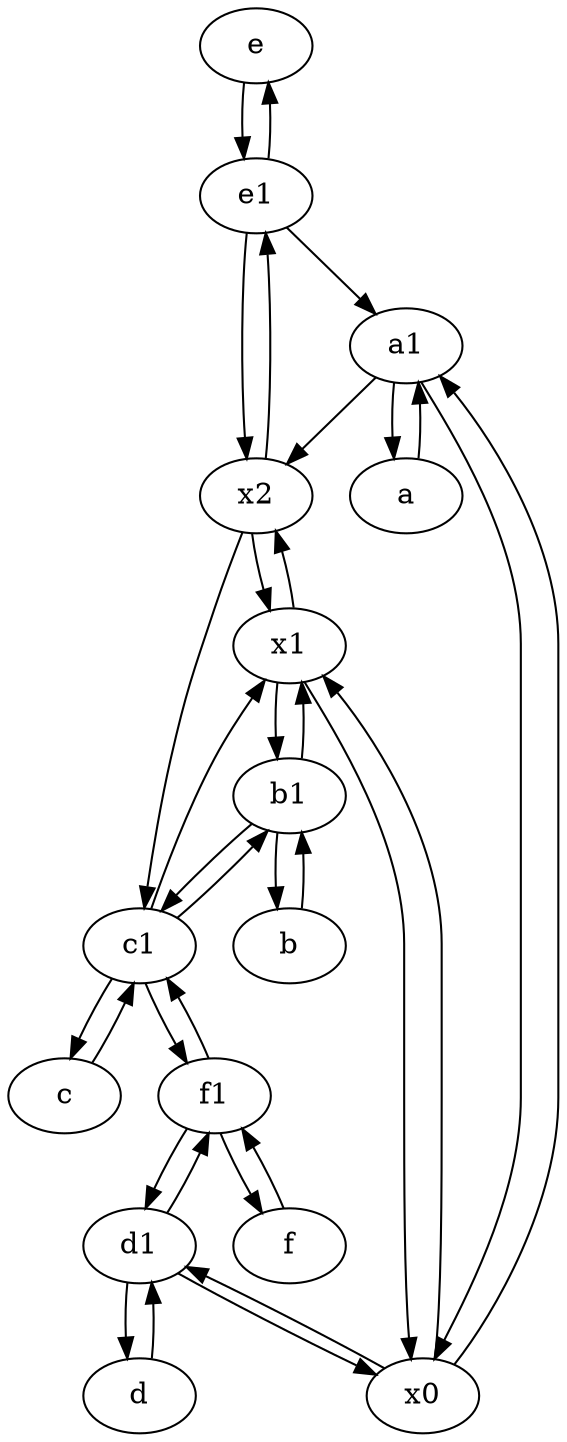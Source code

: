 digraph  {
	e [pos="30,50!"];
	b1 [pos="45,20!"];
	d1 [pos="25,30!"];
	c [pos="20,10!"];
	d [pos="20,30!"];
	x2;
	b [pos="50,20!"];
	f [pos="15,45!"];
	a1 [pos="40,15!"];
	a [pos="40,10!"];
	e1 [pos="25,45!"];
	c1 [pos="30,15!"];
	x0;
	f1;
	x1;
	x0 -> d1;
	d1 -> d;
	x1 -> b1;
	b1 -> x1;
	e1 -> e;
	x1 -> x2;
	x0 -> a1;
	c1 -> c;
	c -> c1;
	e1 -> x2;
	b1 -> c1;
	x0 -> x1;
	x1 -> x0;
	c1 -> x1;
	c1 -> b1;
	d1 -> f1;
	c1 -> f1;
	a -> a1;
	d -> d1;
	a1 -> a;
	a1 -> x2;
	x2 -> c1;
	b -> b1;
	b1 -> b;
	f -> f1;
	e1 -> a1;
	e -> e1;
	x2 -> x1;
	a1 -> x0;
	x2 -> e1;
	f1 -> f;
	d1 -> x0;
	f1 -> d1;
	f1 -> c1;

	}